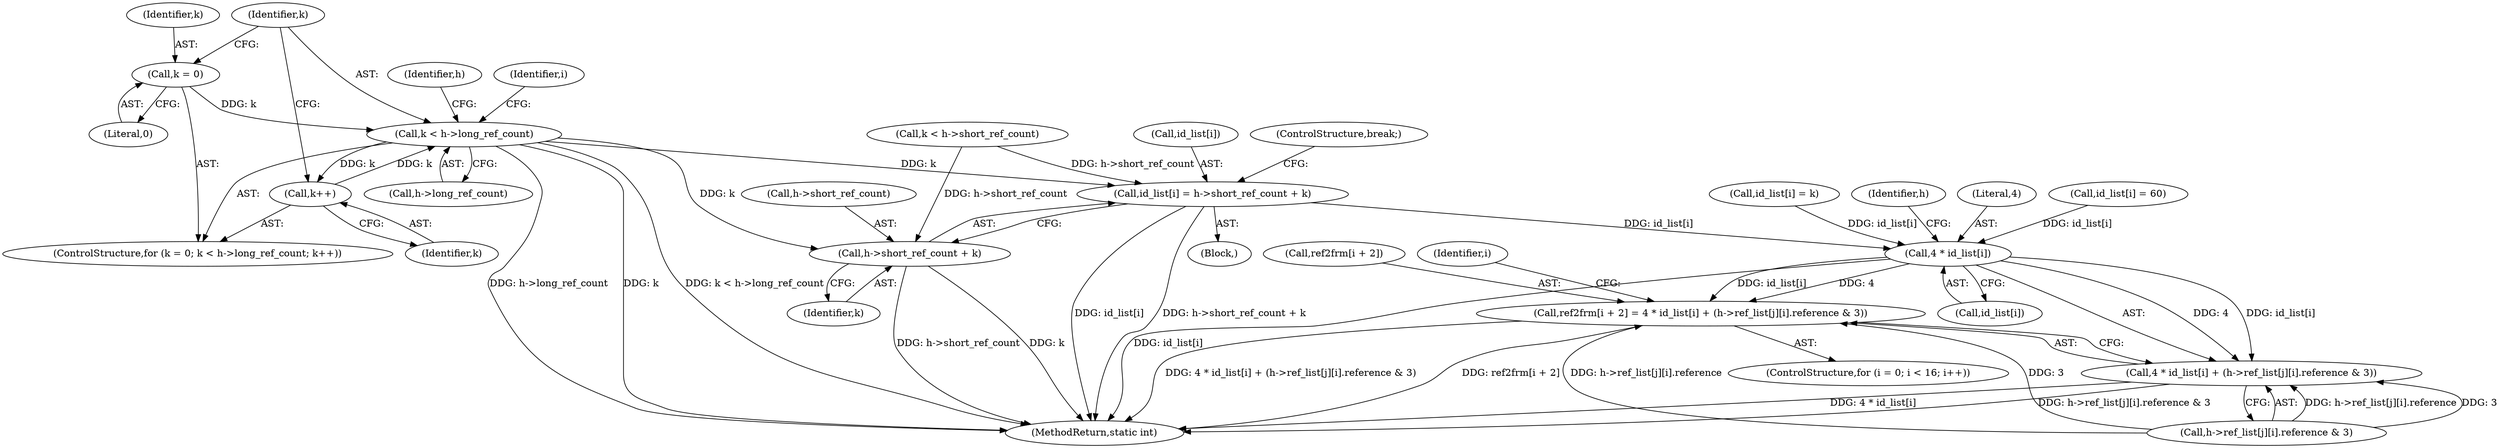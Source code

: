 digraph "0_FFmpeg_29ffeef5e73b8f41ff3a3f2242d356759c66f91f@pointer" {
"1003113" [label="(Call,k < h->long_ref_count)"];
"1003110" [label="(Call,k = 0)"];
"1003118" [label="(Call,k++)"];
"1003113" [label="(Call,k < h->long_ref_count)"];
"1003143" [label="(Call,id_list[i] = h->short_ref_count + k)"];
"1003179" [label="(Call,4 * id_list[i])"];
"1003172" [label="(Call,ref2frm[i + 2] = 4 * id_list[i] + (h->ref_list[j][i].reference & 3))"];
"1003178" [label="(Call,4 * id_list[i] + (h->ref_list[j][i].reference & 3))"];
"1003147" [label="(Call,h->short_ref_count + k)"];
"1003142" [label="(Block,)"];
"1003163" [label="(ControlStructure,for (i = 0; i < 16; i++))"];
"1003172" [label="(Call,ref2frm[i + 2] = 4 * id_list[i] + (h->ref_list[j][i].reference & 3))"];
"1003179" [label="(Call,4 * id_list[i])"];
"1003124" [label="(Identifier,h)"];
"1003143" [label="(Call,id_list[i] = h->short_ref_count + k)"];
"1003112" [label="(Literal,0)"];
"1003148" [label="(Call,h->short_ref_count)"];
"1003020" [label="(Identifier,i)"];
"1003111" [label="(Identifier,k)"];
"1003110" [label="(Call,k = 0)"];
"1003184" [label="(Call,h->ref_list[j][i].reference & 3)"];
"1003114" [label="(Identifier,k)"];
"1003173" [label="(Call,ref2frm[i + 2])"];
"1003113" [label="(Call,k < h->long_ref_count)"];
"1003103" [label="(Call,id_list[i] = k)"];
"1003181" [label="(Call,id_list[i])"];
"1003426" [label="(MethodReturn,static int)"];
"1003109" [label="(ControlStructure,for (k = 0; k < h->long_ref_count; k++))"];
"1003189" [label="(Identifier,h)"];
"1003115" [label="(Call,h->long_ref_count)"];
"1003118" [label="(Call,k++)"];
"1003079" [label="(Call,k < h->short_ref_count)"];
"1003147" [label="(Call,h->short_ref_count + k)"];
"1003180" [label="(Literal,4)"];
"1003144" [label="(Call,id_list[i])"];
"1003022" [label="(Call,id_list[i] = 60)"];
"1003171" [label="(Identifier,i)"];
"1003178" [label="(Call,4 * id_list[i] + (h->ref_list[j][i].reference & 3))"];
"1003151" [label="(Identifier,k)"];
"1003152" [label="(ControlStructure,break;)"];
"1003119" [label="(Identifier,k)"];
"1003113" -> "1003109"  [label="AST: "];
"1003113" -> "1003115"  [label="CFG: "];
"1003114" -> "1003113"  [label="AST: "];
"1003115" -> "1003113"  [label="AST: "];
"1003124" -> "1003113"  [label="CFG: "];
"1003020" -> "1003113"  [label="CFG: "];
"1003113" -> "1003426"  [label="DDG: k"];
"1003113" -> "1003426"  [label="DDG: k < h->long_ref_count"];
"1003113" -> "1003426"  [label="DDG: h->long_ref_count"];
"1003110" -> "1003113"  [label="DDG: k"];
"1003118" -> "1003113"  [label="DDG: k"];
"1003113" -> "1003118"  [label="DDG: k"];
"1003113" -> "1003143"  [label="DDG: k"];
"1003113" -> "1003147"  [label="DDG: k"];
"1003110" -> "1003109"  [label="AST: "];
"1003110" -> "1003112"  [label="CFG: "];
"1003111" -> "1003110"  [label="AST: "];
"1003112" -> "1003110"  [label="AST: "];
"1003114" -> "1003110"  [label="CFG: "];
"1003118" -> "1003109"  [label="AST: "];
"1003118" -> "1003119"  [label="CFG: "];
"1003119" -> "1003118"  [label="AST: "];
"1003114" -> "1003118"  [label="CFG: "];
"1003143" -> "1003142"  [label="AST: "];
"1003143" -> "1003147"  [label="CFG: "];
"1003144" -> "1003143"  [label="AST: "];
"1003147" -> "1003143"  [label="AST: "];
"1003152" -> "1003143"  [label="CFG: "];
"1003143" -> "1003426"  [label="DDG: h->short_ref_count + k"];
"1003143" -> "1003426"  [label="DDG: id_list[i]"];
"1003079" -> "1003143"  [label="DDG: h->short_ref_count"];
"1003143" -> "1003179"  [label="DDG: id_list[i]"];
"1003179" -> "1003178"  [label="AST: "];
"1003179" -> "1003181"  [label="CFG: "];
"1003180" -> "1003179"  [label="AST: "];
"1003181" -> "1003179"  [label="AST: "];
"1003189" -> "1003179"  [label="CFG: "];
"1003179" -> "1003426"  [label="DDG: id_list[i]"];
"1003179" -> "1003172"  [label="DDG: 4"];
"1003179" -> "1003172"  [label="DDG: id_list[i]"];
"1003179" -> "1003178"  [label="DDG: 4"];
"1003179" -> "1003178"  [label="DDG: id_list[i]"];
"1003103" -> "1003179"  [label="DDG: id_list[i]"];
"1003022" -> "1003179"  [label="DDG: id_list[i]"];
"1003172" -> "1003163"  [label="AST: "];
"1003172" -> "1003178"  [label="CFG: "];
"1003173" -> "1003172"  [label="AST: "];
"1003178" -> "1003172"  [label="AST: "];
"1003171" -> "1003172"  [label="CFG: "];
"1003172" -> "1003426"  [label="DDG: ref2frm[i + 2]"];
"1003172" -> "1003426"  [label="DDG: 4 * id_list[i] + (h->ref_list[j][i].reference & 3)"];
"1003184" -> "1003172"  [label="DDG: h->ref_list[j][i].reference"];
"1003184" -> "1003172"  [label="DDG: 3"];
"1003178" -> "1003184"  [label="CFG: "];
"1003184" -> "1003178"  [label="AST: "];
"1003178" -> "1003426"  [label="DDG: 4 * id_list[i]"];
"1003178" -> "1003426"  [label="DDG: h->ref_list[j][i].reference & 3"];
"1003184" -> "1003178"  [label="DDG: h->ref_list[j][i].reference"];
"1003184" -> "1003178"  [label="DDG: 3"];
"1003147" -> "1003151"  [label="CFG: "];
"1003148" -> "1003147"  [label="AST: "];
"1003151" -> "1003147"  [label="AST: "];
"1003147" -> "1003426"  [label="DDG: h->short_ref_count"];
"1003147" -> "1003426"  [label="DDG: k"];
"1003079" -> "1003147"  [label="DDG: h->short_ref_count"];
}
